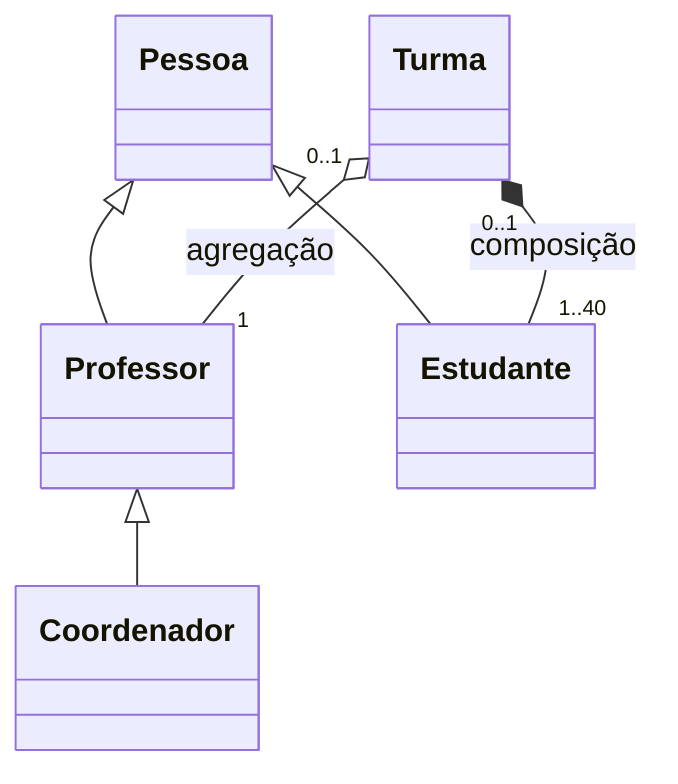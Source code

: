 classDiagram

Pessoa <|-- Professor
Pessoa <|-- Estudante
Professor <|-- Coordenador
Turma "0..1" o-- "1" Professor : agregação
Turma "0..1" *-- "1..40" Estudante : composição

%% Comentário: Uma turma é considerada viável se tiver pelo menos 20 estudantes matriculados.
%% Essa lógica será implementada no método verificarViabilidade() da classe Turma.